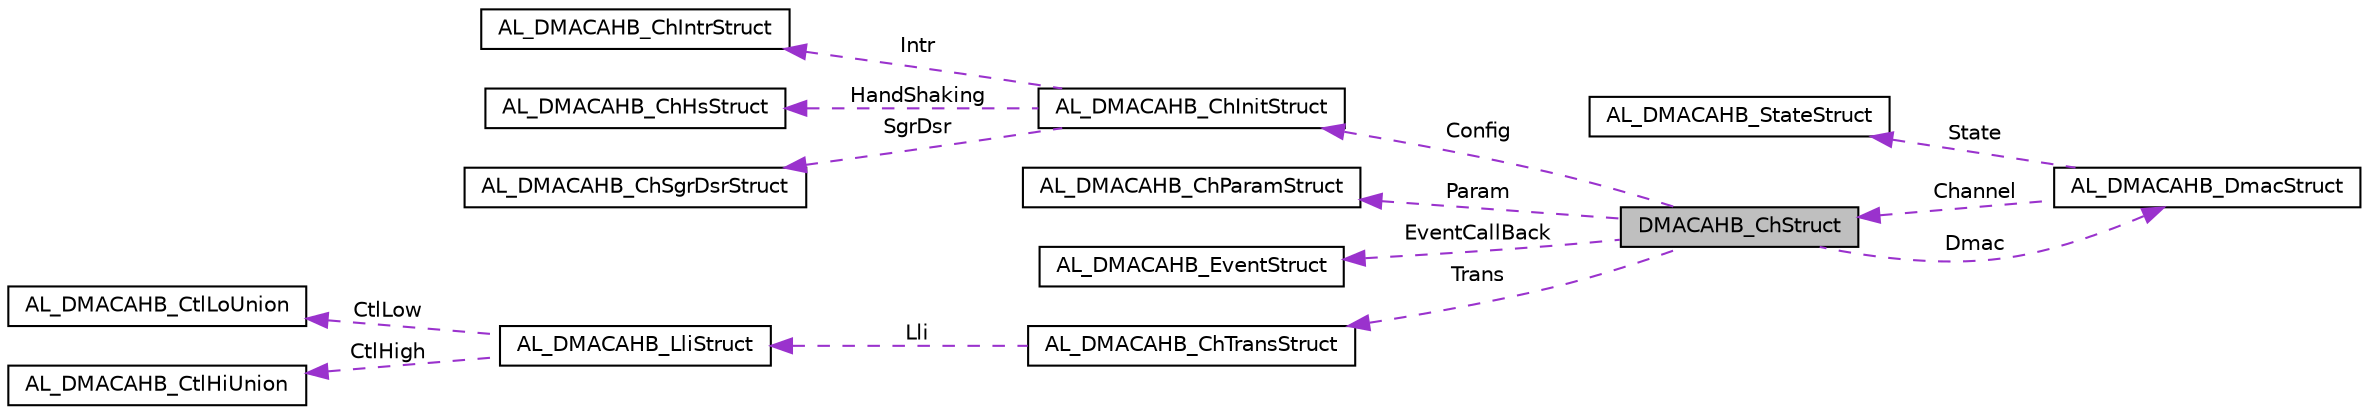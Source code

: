 digraph "DMACAHB_ChStruct"
{
  edge [fontname="Helvetica",fontsize="10",labelfontname="Helvetica",labelfontsize="10"];
  node [fontname="Helvetica",fontsize="10",shape=record];
  rankdir="LR";
  Node1 [label="DMACAHB_ChStruct",height=0.2,width=0.4,color="black", fillcolor="grey75", style="filled", fontcolor="black"];
  Node2 -> Node1 [dir="back",color="darkorchid3",fontsize="10",style="dashed",label=" Config" ,fontname="Helvetica"];
  Node2 [label="AL_DMACAHB_ChInitStruct",height=0.2,width=0.4,color="black", fillcolor="white", style="filled",URL="$structAL__DMACAHB__ChInitStruct.html",tooltip="Channel init struct. "];
  Node3 -> Node2 [dir="back",color="darkorchid3",fontsize="10",style="dashed",label=" Intr" ,fontname="Helvetica"];
  Node3 [label="AL_DMACAHB_ChIntrStruct",height=0.2,width=0.4,color="black", fillcolor="white", style="filled",URL="$structAL__DMACAHB__ChIntrStruct.html",tooltip="Channel intr struct. "];
  Node4 -> Node2 [dir="back",color="darkorchid3",fontsize="10",style="dashed",label=" HandShaking" ,fontname="Helvetica"];
  Node4 [label="AL_DMACAHB_ChHsStruct",height=0.2,width=0.4,color="black", fillcolor="white", style="filled",URL="$structAL__DMACAHB__ChHsStruct.html",tooltip="Channel hand shaking config struct. "];
  Node5 -> Node2 [dir="back",color="darkorchid3",fontsize="10",style="dashed",label=" SgrDsr" ,fontname="Helvetica"];
  Node5 [label="AL_DMACAHB_ChSgrDsrStruct",height=0.2,width=0.4,color="black", fillcolor="white", style="filled",URL="$structAL__DMACAHB__ChSgrDsrStruct.html",tooltip="Channel source gather & destination scatter struct. "];
  Node6 -> Node1 [dir="back",color="darkorchid3",fontsize="10",style="dashed",label=" Param" ,fontname="Helvetica"];
  Node6 [label="AL_DMACAHB_ChParamStruct",height=0.2,width=0.4,color="black", fillcolor="white", style="filled",URL="$structAL__DMACAHB__ChParamStruct.html",tooltip="Channel params struct. "];
  Node7 -> Node1 [dir="back",color="darkorchid3",fontsize="10",style="dashed",label=" Dmac" ,fontname="Helvetica"];
  Node7 [label="AL_DMACAHB_DmacStruct",height=0.2,width=0.4,color="black", fillcolor="white", style="filled",URL="$structAL__DMACAHB__DmacStruct.html",tooltip="Dmac ahb dev struct, basicly corresponds to AlDmacAhb_HwConfig. "];
  Node8 -> Node7 [dir="back",color="darkorchid3",fontsize="10",style="dashed",label=" State" ,fontname="Helvetica"];
  Node8 [label="AL_DMACAHB_StateStruct",height=0.2,width=0.4,color="black", fillcolor="white", style="filled",URL="$structAL__DMACAHB__StateStruct.html",tooltip="Dmac ahb current state struct. "];
  Node1 -> Node7 [dir="back",color="darkorchid3",fontsize="10",style="dashed",label=" Channel" ,fontname="Helvetica"];
  Node9 -> Node1 [dir="back",color="darkorchid3",fontsize="10",style="dashed",label=" EventCallBack" ,fontname="Helvetica"];
  Node9 [label="AL_DMACAHB_EventStruct",height=0.2,width=0.4,color="black", fillcolor="white", style="filled",URL="$structAL__DMACAHB__EventStruct.html",tooltip="Dmac ahb event struct. "];
  Node10 -> Node1 [dir="back",color="darkorchid3",fontsize="10",style="dashed",label=" Trans" ,fontname="Helvetica"];
  Node10 [label="AL_DMACAHB_ChTransStruct",height=0.2,width=0.4,color="black", fillcolor="white", style="filled",URL="$structAL__DMACAHB__ChTransStruct.html",tooltip="Dmac ahb trans config struct. "];
  Node11 -> Node10 [dir="back",color="darkorchid3",fontsize="10",style="dashed",label=" Lli" ,fontname="Helvetica"];
  Node11 [label="AL_DMACAHB_LliStruct",height=0.2,width=0.4,color="black", fillcolor="white", style="filled",URL="$structAL__DMACAHB__LliStruct.html",tooltip="Dmac ahb link list item struct. "];
  Node12 -> Node11 [dir="back",color="darkorchid3",fontsize="10",style="dashed",label=" CtlLow" ,fontname="Helvetica"];
  Node12 [label="AL_DMACAHB_CtlLoUnion",height=0.2,width=0.4,color="black", fillcolor="white", style="filled",URL="$unionAL__DMACAHB__CtlLoUnion.html",tooltip="Dmac ahb control low register union. "];
  Node13 -> Node11 [dir="back",color="darkorchid3",fontsize="10",style="dashed",label=" CtlHigh" ,fontname="Helvetica"];
  Node13 [label="AL_DMACAHB_CtlHiUnion",height=0.2,width=0.4,color="black", fillcolor="white", style="filled",URL="$unionAL__DMACAHB__CtlHiUnion.html",tooltip="Dmac ahb control high register union. "];
}
